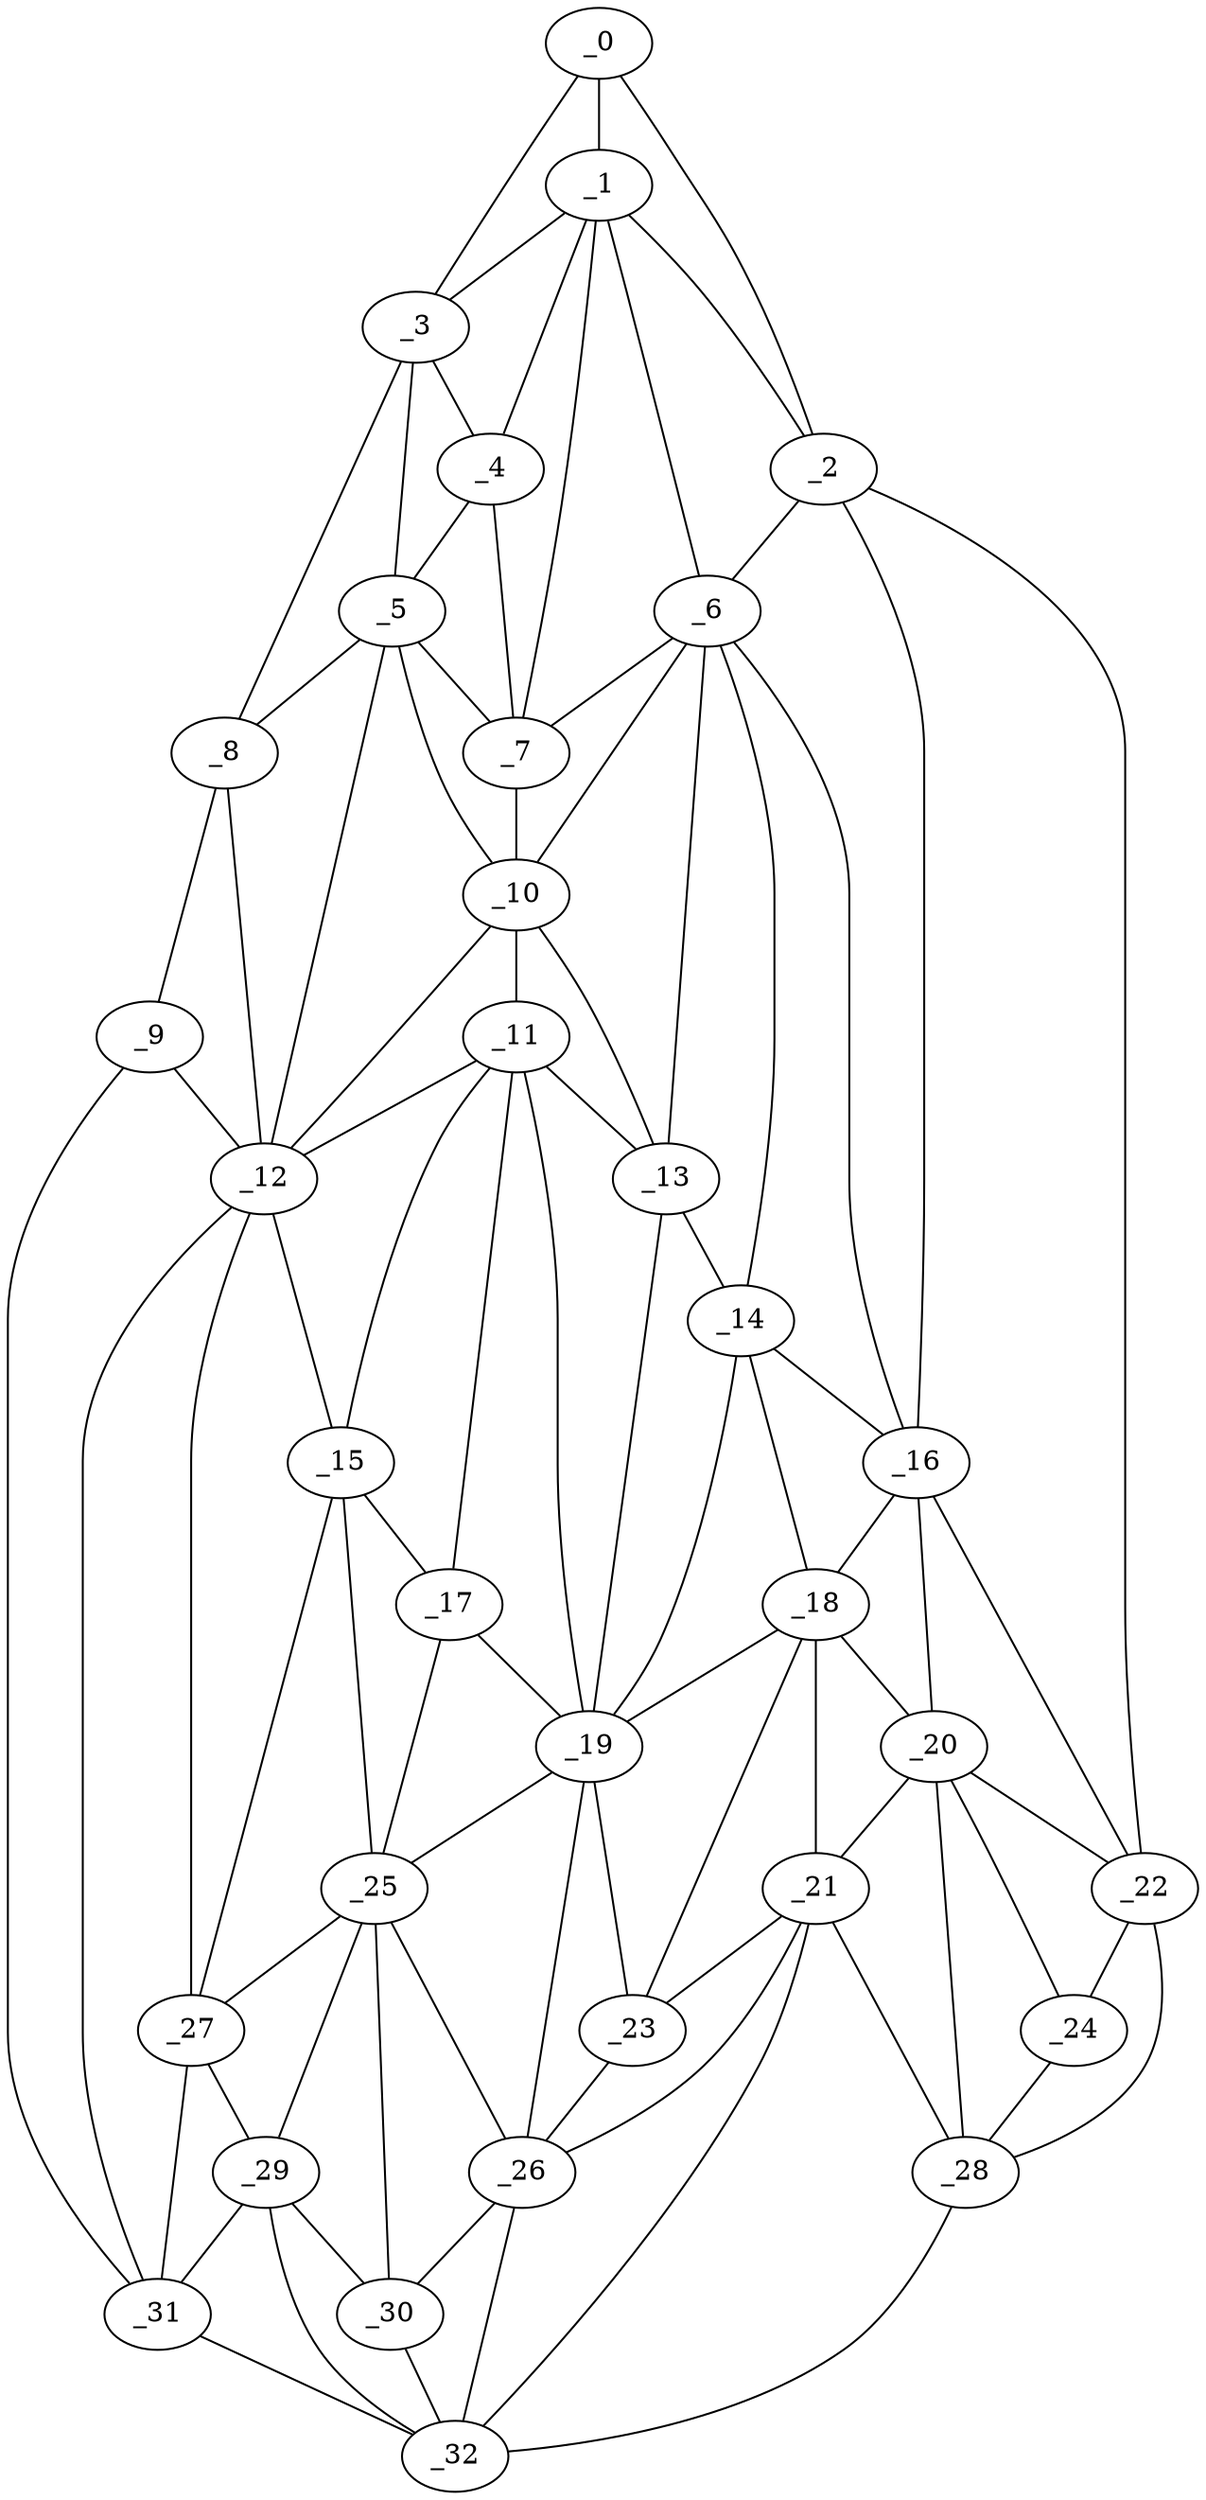 graph "obj58__155.gxl" {
	_0	 [x=19,
		y=70];
	_1	 [x=20,
		y=65];
	_0 -- _1	 [valence=2];
	_2	 [x=26,
		y=75];
	_0 -- _2	 [valence=1];
	_3	 [x=28,
		y=11];
	_0 -- _3	 [valence=1];
	_1 -- _2	 [valence=2];
	_1 -- _3	 [valence=2];
	_4	 [x=29,
		y=40];
	_1 -- _4	 [valence=1];
	_6	 [x=38,
		y=74];
	_1 -- _6	 [valence=1];
	_7	 [x=39,
		y=46];
	_1 -- _7	 [valence=2];
	_2 -- _6	 [valence=2];
	_16	 [x=76,
		y=97];
	_2 -- _16	 [valence=2];
	_22	 [x=87,
		y=110];
	_2 -- _22	 [valence=1];
	_3 -- _4	 [valence=2];
	_5	 [x=36,
		y=27];
	_3 -- _5	 [valence=2];
	_8	 [x=49,
		y=7];
	_3 -- _8	 [valence=1];
	_4 -- _5	 [valence=1];
	_4 -- _7	 [valence=2];
	_5 -- _7	 [valence=1];
	_5 -- _8	 [valence=2];
	_10	 [x=55,
		y=47];
	_5 -- _10	 [valence=2];
	_12	 [x=62,
		y=14];
	_5 -- _12	 [valence=2];
	_6 -- _7	 [valence=2];
	_6 -- _10	 [valence=2];
	_13	 [x=69,
		y=72];
	_6 -- _13	 [valence=2];
	_14	 [x=70,
		y=76];
	_6 -- _14	 [valence=2];
	_6 -- _16	 [valence=2];
	_7 -- _10	 [valence=2];
	_9	 [x=55,
		y=6];
	_8 -- _9	 [valence=1];
	_8 -- _12	 [valence=2];
	_9 -- _12	 [valence=2];
	_31	 [x=104,
		y=16];
	_9 -- _31	 [valence=1];
	_11	 [x=60,
		y=47];
	_10 -- _11	 [valence=2];
	_10 -- _12	 [valence=2];
	_10 -- _13	 [valence=2];
	_11 -- _12	 [valence=2];
	_11 -- _13	 [valence=1];
	_15	 [x=72,
		y=40];
	_11 -- _15	 [valence=2];
	_17	 [x=78,
		y=48];
	_11 -- _17	 [valence=1];
	_19	 [x=79,
		y=67];
	_11 -- _19	 [valence=2];
	_12 -- _15	 [valence=2];
	_27	 [x=95,
		y=29];
	_12 -- _27	 [valence=2];
	_12 -- _31	 [valence=2];
	_13 -- _14	 [valence=2];
	_13 -- _19	 [valence=2];
	_14 -- _16	 [valence=1];
	_18	 [x=78,
		y=85];
	_14 -- _18	 [valence=2];
	_14 -- _19	 [valence=2];
	_15 -- _17	 [valence=2];
	_25	 [x=91,
		y=47];
	_15 -- _25	 [valence=2];
	_15 -- _27	 [valence=1];
	_16 -- _18	 [valence=2];
	_20	 [x=84,
		y=99];
	_16 -- _20	 [valence=2];
	_16 -- _22	 [valence=1];
	_17 -- _19	 [valence=1];
	_17 -- _25	 [valence=2];
	_18 -- _19	 [valence=2];
	_18 -- _20	 [valence=2];
	_21	 [x=87,
		y=82];
	_18 -- _21	 [valence=2];
	_23	 [x=88,
		y=72];
	_18 -- _23	 [valence=2];
	_19 -- _23	 [valence=2];
	_19 -- _25	 [valence=2];
	_26	 [x=94,
		y=69];
	_19 -- _26	 [valence=1];
	_20 -- _21	 [valence=2];
	_20 -- _22	 [valence=2];
	_24	 [x=89,
		y=105];
	_20 -- _24	 [valence=2];
	_28	 [x=98,
		y=94];
	_20 -- _28	 [valence=2];
	_21 -- _23	 [valence=2];
	_21 -- _26	 [valence=1];
	_21 -- _28	 [valence=2];
	_32	 [x=106,
		y=76];
	_21 -- _32	 [valence=1];
	_22 -- _24	 [valence=1];
	_22 -- _28	 [valence=1];
	_23 -- _26	 [valence=2];
	_24 -- _28	 [valence=2];
	_25 -- _26	 [valence=1];
	_25 -- _27	 [valence=2];
	_29	 [x=100,
		y=42];
	_25 -- _29	 [valence=2];
	_30	 [x=102,
		y=69];
	_25 -- _30	 [valence=2];
	_26 -- _30	 [valence=1];
	_26 -- _32	 [valence=2];
	_27 -- _29	 [valence=2];
	_27 -- _31	 [valence=2];
	_28 -- _32	 [valence=1];
	_29 -- _30	 [valence=2];
	_29 -- _31	 [valence=2];
	_29 -- _32	 [valence=1];
	_30 -- _32	 [valence=1];
	_31 -- _32	 [valence=1];
}
